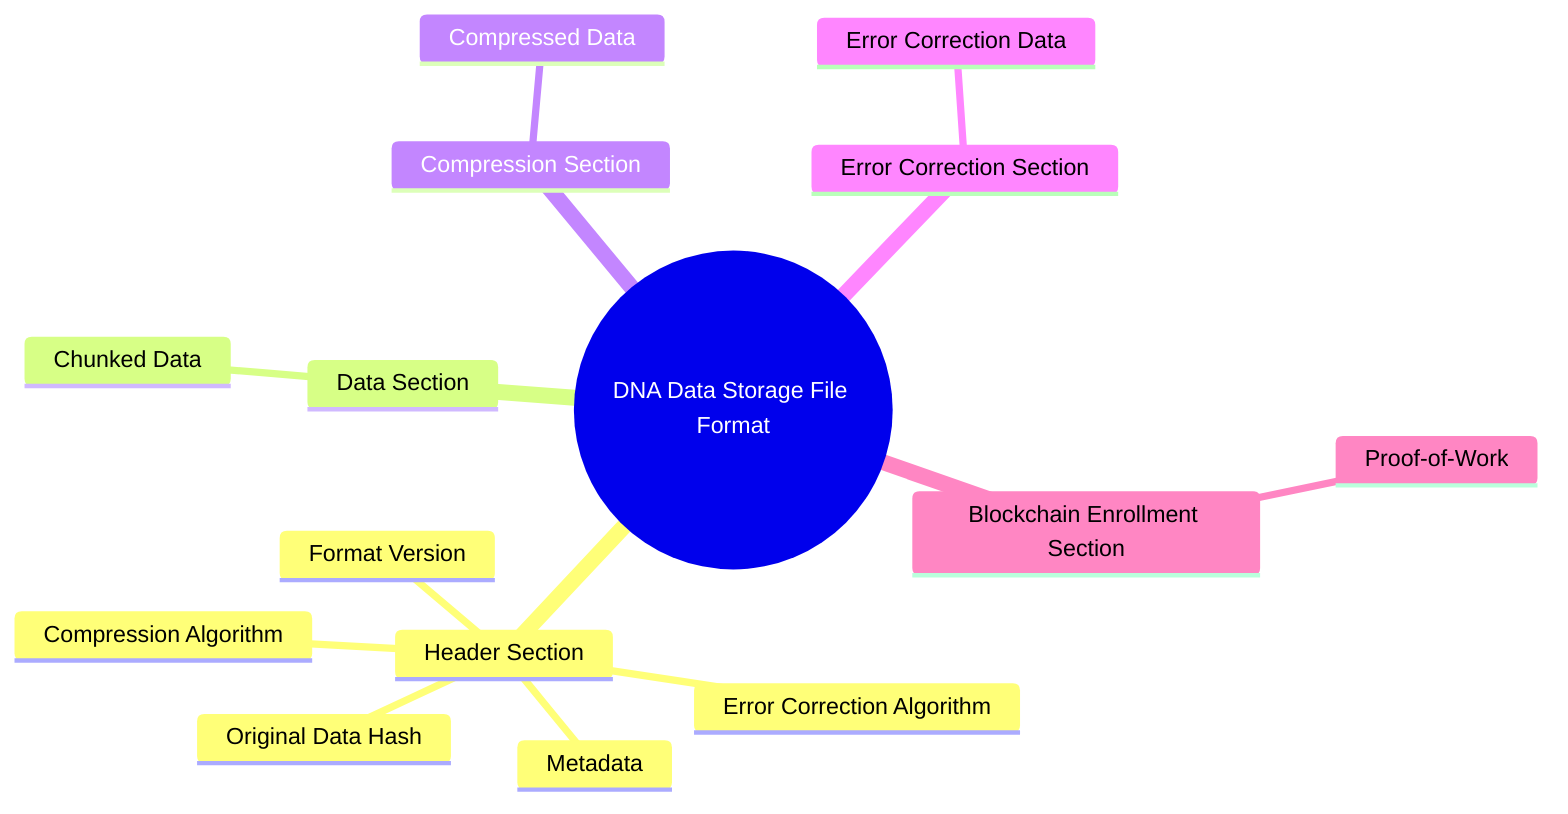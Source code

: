 mindmap
  root((DNA Data Storage File Format))
    Header Section
      Format Version
      Metadata
      Original Data Hash
      Compression Algorithm
      Error Correction Algorithm
    Data Section
      Chunked Data
    Compression Section
      Compressed Data
    Error Correction Section
      Error Correction Data
    Blockchain Enrollment Section
      Proof-of-Work